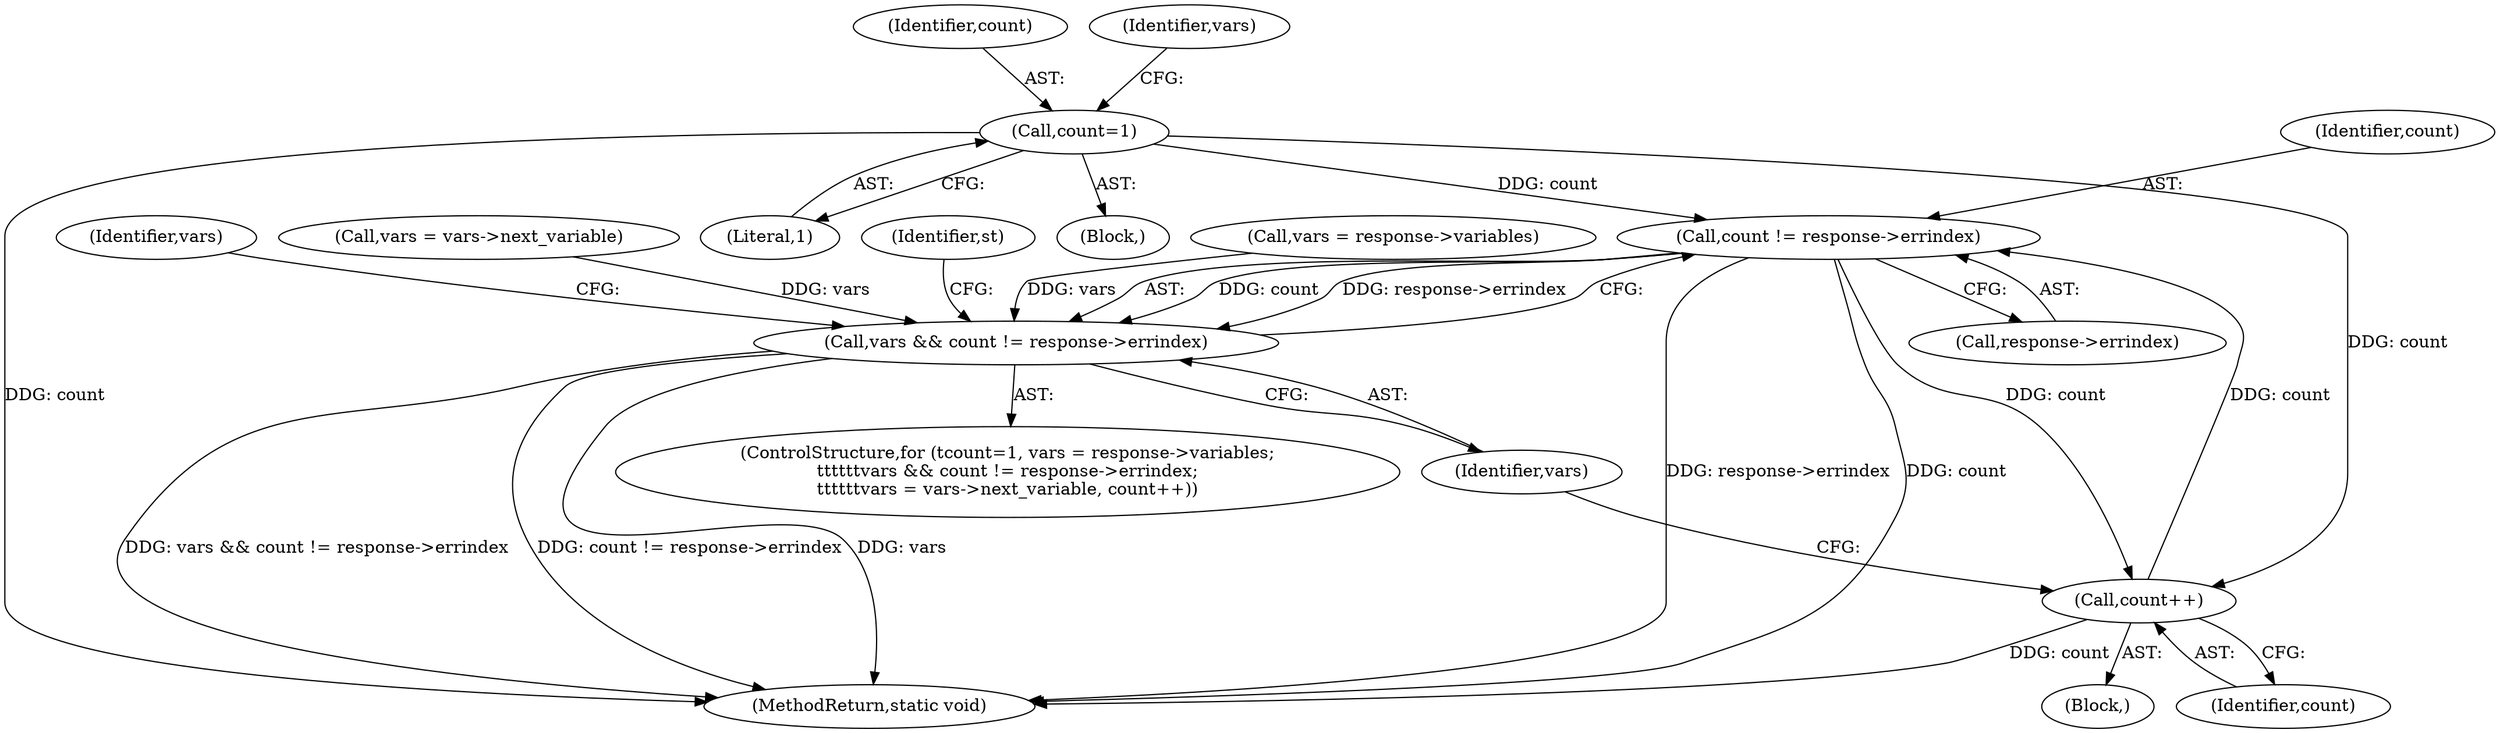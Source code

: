 digraph "0_php_cab1c3b3708eead315e033359d07049b23b147a3_5@pointer" {
"1000998" [label="(Call,count != response->errindex)"];
"1000988" [label="(Call,count=1)"];
"1001009" [label="(Call,count++)"];
"1000998" [label="(Call,count != response->errindex)"];
"1000996" [label="(Call,vars && count != response->errindex)"];
"1000990" [label="(Literal,1)"];
"1001003" [label="(Block,)"];
"1000989" [label="(Identifier,count)"];
"1000991" [label="(Call,vars = response->variables)"];
"1001010" [label="(Identifier,count)"];
"1000997" [label="(Identifier,vars)"];
"1000986" [label="(ControlStructure,for (\tcount=1, vars = response->variables;\n\t\t\t\t\t\tvars && count != response->errindex;\n\t\t\t\t\t\tvars = vars->next_variable, count++))"];
"1000996" [label="(Call,vars && count != response->errindex)"];
"1000987" [label="(Block,)"];
"1000992" [label="(Identifier,vars)"];
"1001158" [label="(MethodReturn,static void)"];
"1000998" [label="(Call,count != response->errindex)"];
"1001005" [label="(Identifier,vars)"];
"1001009" [label="(Call,count++)"];
"1001004" [label="(Call,vars = vars->next_variable)"];
"1001014" [label="(Identifier,st)"];
"1001000" [label="(Call,response->errindex)"];
"1000988" [label="(Call,count=1)"];
"1000999" [label="(Identifier,count)"];
"1000998" -> "1000996"  [label="AST: "];
"1000998" -> "1001000"  [label="CFG: "];
"1000999" -> "1000998"  [label="AST: "];
"1001000" -> "1000998"  [label="AST: "];
"1000996" -> "1000998"  [label="CFG: "];
"1000998" -> "1001158"  [label="DDG: count"];
"1000998" -> "1001158"  [label="DDG: response->errindex"];
"1000998" -> "1000996"  [label="DDG: count"];
"1000998" -> "1000996"  [label="DDG: response->errindex"];
"1000988" -> "1000998"  [label="DDG: count"];
"1001009" -> "1000998"  [label="DDG: count"];
"1000998" -> "1001009"  [label="DDG: count"];
"1000988" -> "1000987"  [label="AST: "];
"1000988" -> "1000990"  [label="CFG: "];
"1000989" -> "1000988"  [label="AST: "];
"1000990" -> "1000988"  [label="AST: "];
"1000992" -> "1000988"  [label="CFG: "];
"1000988" -> "1001158"  [label="DDG: count"];
"1000988" -> "1001009"  [label="DDG: count"];
"1001009" -> "1001003"  [label="AST: "];
"1001009" -> "1001010"  [label="CFG: "];
"1001010" -> "1001009"  [label="AST: "];
"1000997" -> "1001009"  [label="CFG: "];
"1001009" -> "1001158"  [label="DDG: count"];
"1000996" -> "1000986"  [label="AST: "];
"1000996" -> "1000997"  [label="CFG: "];
"1000997" -> "1000996"  [label="AST: "];
"1001005" -> "1000996"  [label="CFG: "];
"1001014" -> "1000996"  [label="CFG: "];
"1000996" -> "1001158"  [label="DDG: vars && count != response->errindex"];
"1000996" -> "1001158"  [label="DDG: count != response->errindex"];
"1000996" -> "1001158"  [label="DDG: vars"];
"1000991" -> "1000996"  [label="DDG: vars"];
"1001004" -> "1000996"  [label="DDG: vars"];
}
